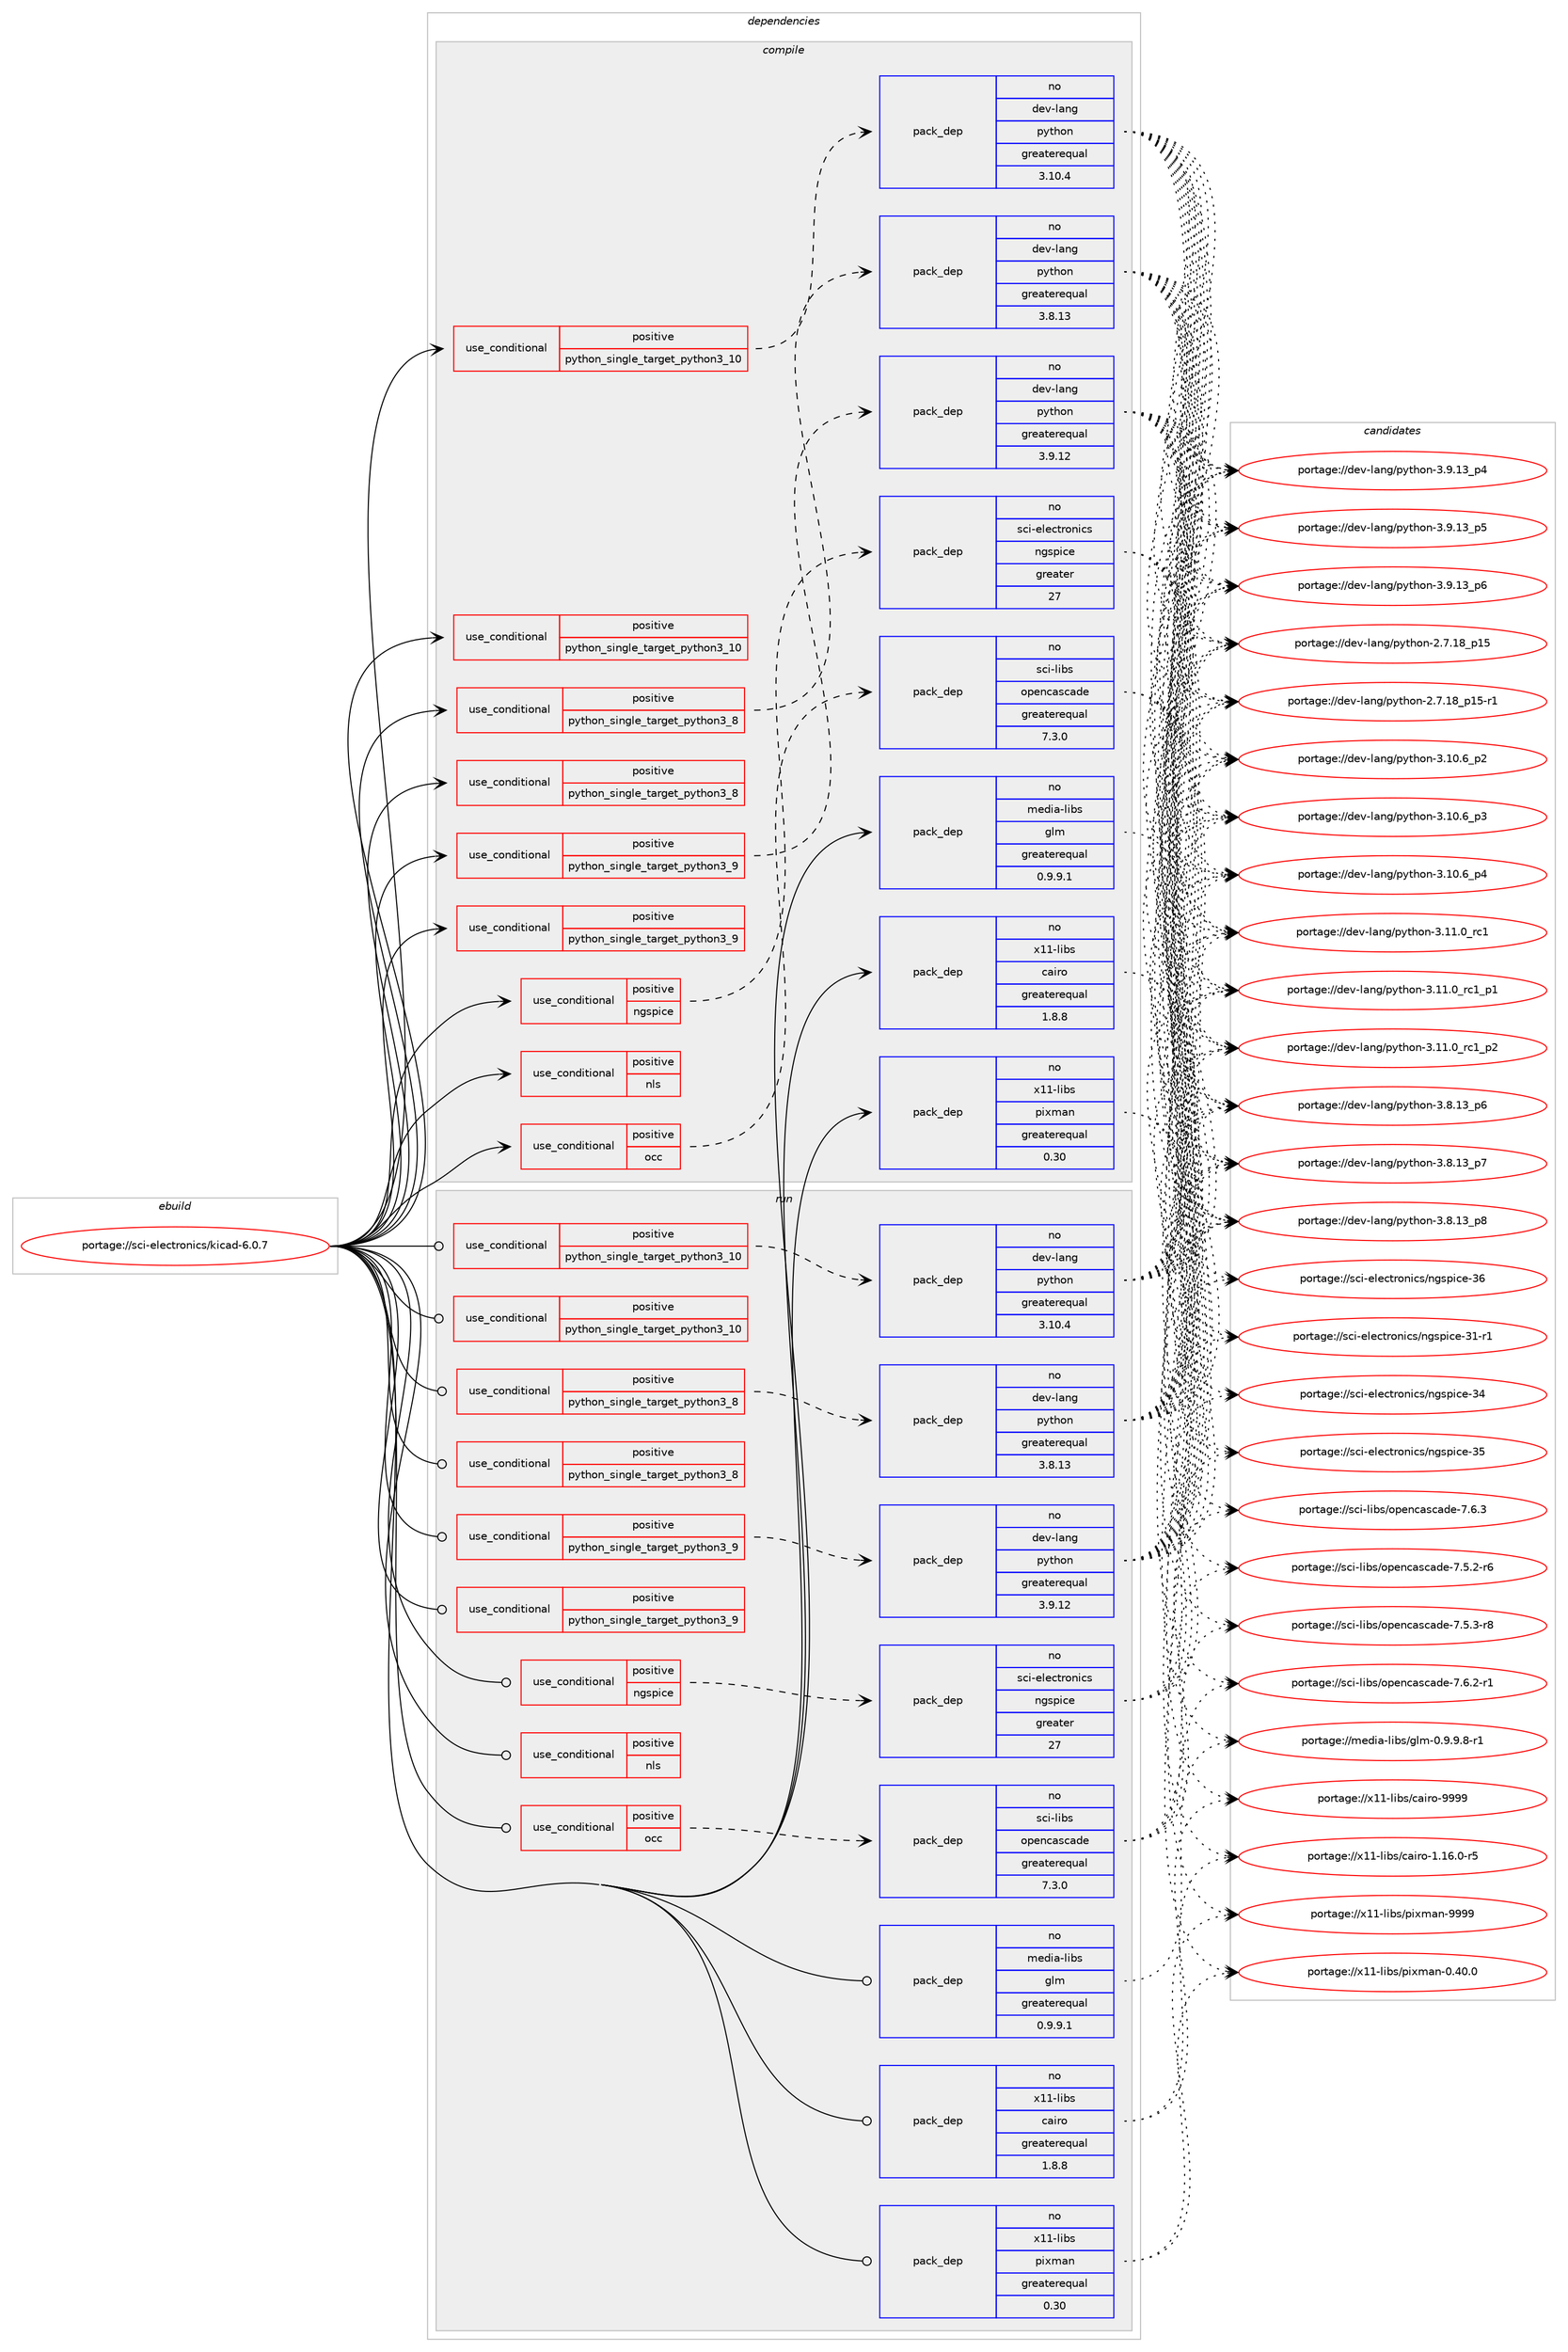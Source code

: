 digraph prolog {

# *************
# Graph options
# *************

newrank=true;
concentrate=true;
compound=true;
graph [rankdir=LR,fontname=Helvetica,fontsize=10,ranksep=1.5];#, ranksep=2.5, nodesep=0.2];
edge  [arrowhead=vee];
node  [fontname=Helvetica,fontsize=10];

# **********
# The ebuild
# **********

subgraph cluster_leftcol {
color=gray;
rank=same;
label=<<i>ebuild</i>>;
id [label="portage://sci-electronics/kicad-6.0.7", color=red, width=4, href="../sci-electronics/kicad-6.0.7.svg"];
}

# ****************
# The dependencies
# ****************

subgraph cluster_midcol {
color=gray;
label=<<i>dependencies</i>>;
subgraph cluster_compile {
fillcolor="#eeeeee";
style=filled;
label=<<i>compile</i>>;
subgraph cond183 {
dependency367 [label=<<TABLE BORDER="0" CELLBORDER="1" CELLSPACING="0" CELLPADDING="4"><TR><TD ROWSPAN="3" CELLPADDING="10">use_conditional</TD></TR><TR><TD>positive</TD></TR><TR><TD>ngspice</TD></TR></TABLE>>, shape=none, color=red];
subgraph pack173 {
dependency368 [label=<<TABLE BORDER="0" CELLBORDER="1" CELLSPACING="0" CELLPADDING="4" WIDTH="220"><TR><TD ROWSPAN="6" CELLPADDING="30">pack_dep</TD></TR><TR><TD WIDTH="110">no</TD></TR><TR><TD>sci-electronics</TD></TR><TR><TD>ngspice</TD></TR><TR><TD>greater</TD></TR><TR><TD>27</TD></TR></TABLE>>, shape=none, color=blue];
}
dependency367:e -> dependency368:w [weight=20,style="dashed",arrowhead="vee"];
}
id:e -> dependency367:w [weight=20,style="solid",arrowhead="vee"];
subgraph cond184 {
dependency369 [label=<<TABLE BORDER="0" CELLBORDER="1" CELLSPACING="0" CELLPADDING="4"><TR><TD ROWSPAN="3" CELLPADDING="10">use_conditional</TD></TR><TR><TD>positive</TD></TR><TR><TD>nls</TD></TR></TABLE>>, shape=none, color=red];
# *** BEGIN UNKNOWN DEPENDENCY TYPE (TODO) ***
# dependency369 -> package_dependency(portage://sci-electronics/kicad-6.0.7,install,no,sys-devel,gettext,none,[,,],[],[])
# *** END UNKNOWN DEPENDENCY TYPE (TODO) ***

}
id:e -> dependency369:w [weight=20,style="solid",arrowhead="vee"];
subgraph cond185 {
dependency370 [label=<<TABLE BORDER="0" CELLBORDER="1" CELLSPACING="0" CELLPADDING="4"><TR><TD ROWSPAN="3" CELLPADDING="10">use_conditional</TD></TR><TR><TD>positive</TD></TR><TR><TD>occ</TD></TR></TABLE>>, shape=none, color=red];
subgraph pack174 {
dependency371 [label=<<TABLE BORDER="0" CELLBORDER="1" CELLSPACING="0" CELLPADDING="4" WIDTH="220"><TR><TD ROWSPAN="6" CELLPADDING="30">pack_dep</TD></TR><TR><TD WIDTH="110">no</TD></TR><TR><TD>sci-libs</TD></TR><TR><TD>opencascade</TD></TR><TR><TD>greaterequal</TD></TR><TR><TD>7.3.0</TD></TR></TABLE>>, shape=none, color=blue];
}
dependency370:e -> dependency371:w [weight=20,style="dashed",arrowhead="vee"];
}
id:e -> dependency370:w [weight=20,style="solid",arrowhead="vee"];
subgraph cond186 {
dependency372 [label=<<TABLE BORDER="0" CELLBORDER="1" CELLSPACING="0" CELLPADDING="4"><TR><TD ROWSPAN="3" CELLPADDING="10">use_conditional</TD></TR><TR><TD>positive</TD></TR><TR><TD>python_single_target_python3_10</TD></TR></TABLE>>, shape=none, color=red];
subgraph pack175 {
dependency373 [label=<<TABLE BORDER="0" CELLBORDER="1" CELLSPACING="0" CELLPADDING="4" WIDTH="220"><TR><TD ROWSPAN="6" CELLPADDING="30">pack_dep</TD></TR><TR><TD WIDTH="110">no</TD></TR><TR><TD>dev-lang</TD></TR><TR><TD>python</TD></TR><TR><TD>greaterequal</TD></TR><TR><TD>3.10.4</TD></TR></TABLE>>, shape=none, color=blue];
}
dependency372:e -> dependency373:w [weight=20,style="dashed",arrowhead="vee"];
}
id:e -> dependency372:w [weight=20,style="solid",arrowhead="vee"];
subgraph cond187 {
dependency374 [label=<<TABLE BORDER="0" CELLBORDER="1" CELLSPACING="0" CELLPADDING="4"><TR><TD ROWSPAN="3" CELLPADDING="10">use_conditional</TD></TR><TR><TD>positive</TD></TR><TR><TD>python_single_target_python3_10</TD></TR></TABLE>>, shape=none, color=red];
# *** BEGIN UNKNOWN DEPENDENCY TYPE (TODO) ***
# dependency374 -> package_dependency(portage://sci-electronics/kicad-6.0.7,install,no,dev-libs,boost,none,[,,],any_same_slot,[use(enable(context),none),use(enable(nls),none),use(enable(python),none),use(enable(python_targets_python3_10),negative)])
# *** END UNKNOWN DEPENDENCY TYPE (TODO) ***

# *** BEGIN UNKNOWN DEPENDENCY TYPE (TODO) ***
# dependency374 -> package_dependency(portage://sci-electronics/kicad-6.0.7,install,no,dev-python,wxpython,none,[,,],[slot(4.0)],[use(enable(python_targets_python3_10),negative)])
# *** END UNKNOWN DEPENDENCY TYPE (TODO) ***

}
id:e -> dependency374:w [weight=20,style="solid",arrowhead="vee"];
subgraph cond188 {
dependency375 [label=<<TABLE BORDER="0" CELLBORDER="1" CELLSPACING="0" CELLPADDING="4"><TR><TD ROWSPAN="3" CELLPADDING="10">use_conditional</TD></TR><TR><TD>positive</TD></TR><TR><TD>python_single_target_python3_8</TD></TR></TABLE>>, shape=none, color=red];
subgraph pack176 {
dependency376 [label=<<TABLE BORDER="0" CELLBORDER="1" CELLSPACING="0" CELLPADDING="4" WIDTH="220"><TR><TD ROWSPAN="6" CELLPADDING="30">pack_dep</TD></TR><TR><TD WIDTH="110">no</TD></TR><TR><TD>dev-lang</TD></TR><TR><TD>python</TD></TR><TR><TD>greaterequal</TD></TR><TR><TD>3.8.13</TD></TR></TABLE>>, shape=none, color=blue];
}
dependency375:e -> dependency376:w [weight=20,style="dashed",arrowhead="vee"];
}
id:e -> dependency375:w [weight=20,style="solid",arrowhead="vee"];
subgraph cond189 {
dependency377 [label=<<TABLE BORDER="0" CELLBORDER="1" CELLSPACING="0" CELLPADDING="4"><TR><TD ROWSPAN="3" CELLPADDING="10">use_conditional</TD></TR><TR><TD>positive</TD></TR><TR><TD>python_single_target_python3_8</TD></TR></TABLE>>, shape=none, color=red];
# *** BEGIN UNKNOWN DEPENDENCY TYPE (TODO) ***
# dependency377 -> package_dependency(portage://sci-electronics/kicad-6.0.7,install,no,dev-libs,boost,none,[,,],any_same_slot,[use(enable(context),none),use(enable(nls),none),use(enable(python),none),use(enable(python_targets_python3_8),negative)])
# *** END UNKNOWN DEPENDENCY TYPE (TODO) ***

# *** BEGIN UNKNOWN DEPENDENCY TYPE (TODO) ***
# dependency377 -> package_dependency(portage://sci-electronics/kicad-6.0.7,install,no,dev-python,wxpython,none,[,,],[slot(4.0)],[use(enable(python_targets_python3_8),negative)])
# *** END UNKNOWN DEPENDENCY TYPE (TODO) ***

}
id:e -> dependency377:w [weight=20,style="solid",arrowhead="vee"];
subgraph cond190 {
dependency378 [label=<<TABLE BORDER="0" CELLBORDER="1" CELLSPACING="0" CELLPADDING="4"><TR><TD ROWSPAN="3" CELLPADDING="10">use_conditional</TD></TR><TR><TD>positive</TD></TR><TR><TD>python_single_target_python3_9</TD></TR></TABLE>>, shape=none, color=red];
subgraph pack177 {
dependency379 [label=<<TABLE BORDER="0" CELLBORDER="1" CELLSPACING="0" CELLPADDING="4" WIDTH="220"><TR><TD ROWSPAN="6" CELLPADDING="30">pack_dep</TD></TR><TR><TD WIDTH="110">no</TD></TR><TR><TD>dev-lang</TD></TR><TR><TD>python</TD></TR><TR><TD>greaterequal</TD></TR><TR><TD>3.9.12</TD></TR></TABLE>>, shape=none, color=blue];
}
dependency378:e -> dependency379:w [weight=20,style="dashed",arrowhead="vee"];
}
id:e -> dependency378:w [weight=20,style="solid",arrowhead="vee"];
subgraph cond191 {
dependency380 [label=<<TABLE BORDER="0" CELLBORDER="1" CELLSPACING="0" CELLPADDING="4"><TR><TD ROWSPAN="3" CELLPADDING="10">use_conditional</TD></TR><TR><TD>positive</TD></TR><TR><TD>python_single_target_python3_9</TD></TR></TABLE>>, shape=none, color=red];
# *** BEGIN UNKNOWN DEPENDENCY TYPE (TODO) ***
# dependency380 -> package_dependency(portage://sci-electronics/kicad-6.0.7,install,no,dev-libs,boost,none,[,,],any_same_slot,[use(enable(context),none),use(enable(nls),none),use(enable(python),none),use(enable(python_targets_python3_9),negative)])
# *** END UNKNOWN DEPENDENCY TYPE (TODO) ***

# *** BEGIN UNKNOWN DEPENDENCY TYPE (TODO) ***
# dependency380 -> package_dependency(portage://sci-electronics/kicad-6.0.7,install,no,dev-python,wxpython,none,[,,],[slot(4.0)],[use(enable(python_targets_python3_9),negative)])
# *** END UNKNOWN DEPENDENCY TYPE (TODO) ***

}
id:e -> dependency380:w [weight=20,style="solid",arrowhead="vee"];
# *** BEGIN UNKNOWN DEPENDENCY TYPE (TODO) ***
# id -> package_dependency(portage://sci-electronics/kicad-6.0.7,install,no,dev-libs,boost,none,[,,],any_same_slot,[use(enable(context),none),use(enable(nls),none)])
# *** END UNKNOWN DEPENDENCY TYPE (TODO) ***

# *** BEGIN UNKNOWN DEPENDENCY TYPE (TODO) ***
# id -> package_dependency(portage://sci-electronics/kicad-6.0.7,install,no,media-libs,freeglut,none,[,,],[],[])
# *** END UNKNOWN DEPENDENCY TYPE (TODO) ***

# *** BEGIN UNKNOWN DEPENDENCY TYPE (TODO) ***
# id -> package_dependency(portage://sci-electronics/kicad-6.0.7,install,no,media-libs,glew,none,[,,],[slot(0),equal],[])
# *** END UNKNOWN DEPENDENCY TYPE (TODO) ***

subgraph pack178 {
dependency381 [label=<<TABLE BORDER="0" CELLBORDER="1" CELLSPACING="0" CELLPADDING="4" WIDTH="220"><TR><TD ROWSPAN="6" CELLPADDING="30">pack_dep</TD></TR><TR><TD WIDTH="110">no</TD></TR><TR><TD>media-libs</TD></TR><TR><TD>glm</TD></TR><TR><TD>greaterequal</TD></TR><TR><TD>0.9.9.1</TD></TR></TABLE>>, shape=none, color=blue];
}
id:e -> dependency381:w [weight=20,style="solid",arrowhead="vee"];
# *** BEGIN UNKNOWN DEPENDENCY TYPE (TODO) ***
# id -> package_dependency(portage://sci-electronics/kicad-6.0.7,install,no,media-libs,mesa,none,[,,],[],[use(enable(X),positive)])
# *** END UNKNOWN DEPENDENCY TYPE (TODO) ***

subgraph pack179 {
dependency382 [label=<<TABLE BORDER="0" CELLBORDER="1" CELLSPACING="0" CELLPADDING="4" WIDTH="220"><TR><TD ROWSPAN="6" CELLPADDING="30">pack_dep</TD></TR><TR><TD WIDTH="110">no</TD></TR><TR><TD>x11-libs</TD></TR><TR><TD>cairo</TD></TR><TR><TD>greaterequal</TD></TR><TR><TD>1.8.8</TD></TR></TABLE>>, shape=none, color=blue];
}
id:e -> dependency382:w [weight=20,style="solid",arrowhead="vee"];
subgraph pack180 {
dependency383 [label=<<TABLE BORDER="0" CELLBORDER="1" CELLSPACING="0" CELLPADDING="4" WIDTH="220"><TR><TD ROWSPAN="6" CELLPADDING="30">pack_dep</TD></TR><TR><TD WIDTH="110">no</TD></TR><TR><TD>x11-libs</TD></TR><TR><TD>pixman</TD></TR><TR><TD>greaterequal</TD></TR><TR><TD>0.30</TD></TR></TABLE>>, shape=none, color=blue];
}
id:e -> dependency383:w [weight=20,style="solid",arrowhead="vee"];
# *** BEGIN UNKNOWN DEPENDENCY TYPE (TODO) ***
# id -> package_dependency(portage://sci-electronics/kicad-6.0.7,install,no,x11-libs,wxGTK,none,[,,],[slot(3.0-gtk3)],[use(enable(X),none),use(enable(opengl),none)])
# *** END UNKNOWN DEPENDENCY TYPE (TODO) ***

# *** BEGIN UNKNOWN DEPENDENCY TYPE (TODO) ***
# id -> package_dependency(portage://sci-electronics/kicad-6.0.7,install,weak,sci-electronics,kicad-i18n,none,[,,],[],[])
# *** END UNKNOWN DEPENDENCY TYPE (TODO) ***

}
subgraph cluster_compileandrun {
fillcolor="#eeeeee";
style=filled;
label=<<i>compile and run</i>>;
}
subgraph cluster_run {
fillcolor="#eeeeee";
style=filled;
label=<<i>run</i>>;
subgraph cond192 {
dependency384 [label=<<TABLE BORDER="0" CELLBORDER="1" CELLSPACING="0" CELLPADDING="4"><TR><TD ROWSPAN="3" CELLPADDING="10">use_conditional</TD></TR><TR><TD>positive</TD></TR><TR><TD>ngspice</TD></TR></TABLE>>, shape=none, color=red];
subgraph pack181 {
dependency385 [label=<<TABLE BORDER="0" CELLBORDER="1" CELLSPACING="0" CELLPADDING="4" WIDTH="220"><TR><TD ROWSPAN="6" CELLPADDING="30">pack_dep</TD></TR><TR><TD WIDTH="110">no</TD></TR><TR><TD>sci-electronics</TD></TR><TR><TD>ngspice</TD></TR><TR><TD>greater</TD></TR><TR><TD>27</TD></TR></TABLE>>, shape=none, color=blue];
}
dependency384:e -> dependency385:w [weight=20,style="dashed",arrowhead="vee"];
}
id:e -> dependency384:w [weight=20,style="solid",arrowhead="odot"];
subgraph cond193 {
dependency386 [label=<<TABLE BORDER="0" CELLBORDER="1" CELLSPACING="0" CELLPADDING="4"><TR><TD ROWSPAN="3" CELLPADDING="10">use_conditional</TD></TR><TR><TD>positive</TD></TR><TR><TD>nls</TD></TR></TABLE>>, shape=none, color=red];
# *** BEGIN UNKNOWN DEPENDENCY TYPE (TODO) ***
# dependency386 -> package_dependency(portage://sci-electronics/kicad-6.0.7,run,no,sys-devel,gettext,none,[,,],[],[])
# *** END UNKNOWN DEPENDENCY TYPE (TODO) ***

}
id:e -> dependency386:w [weight=20,style="solid",arrowhead="odot"];
subgraph cond194 {
dependency387 [label=<<TABLE BORDER="0" CELLBORDER="1" CELLSPACING="0" CELLPADDING="4"><TR><TD ROWSPAN="3" CELLPADDING="10">use_conditional</TD></TR><TR><TD>positive</TD></TR><TR><TD>occ</TD></TR></TABLE>>, shape=none, color=red];
subgraph pack182 {
dependency388 [label=<<TABLE BORDER="0" CELLBORDER="1" CELLSPACING="0" CELLPADDING="4" WIDTH="220"><TR><TD ROWSPAN="6" CELLPADDING="30">pack_dep</TD></TR><TR><TD WIDTH="110">no</TD></TR><TR><TD>sci-libs</TD></TR><TR><TD>opencascade</TD></TR><TR><TD>greaterequal</TD></TR><TR><TD>7.3.0</TD></TR></TABLE>>, shape=none, color=blue];
}
dependency387:e -> dependency388:w [weight=20,style="dashed",arrowhead="vee"];
}
id:e -> dependency387:w [weight=20,style="solid",arrowhead="odot"];
subgraph cond195 {
dependency389 [label=<<TABLE BORDER="0" CELLBORDER="1" CELLSPACING="0" CELLPADDING="4"><TR><TD ROWSPAN="3" CELLPADDING="10">use_conditional</TD></TR><TR><TD>positive</TD></TR><TR><TD>python_single_target_python3_10</TD></TR></TABLE>>, shape=none, color=red];
subgraph pack183 {
dependency390 [label=<<TABLE BORDER="0" CELLBORDER="1" CELLSPACING="0" CELLPADDING="4" WIDTH="220"><TR><TD ROWSPAN="6" CELLPADDING="30">pack_dep</TD></TR><TR><TD WIDTH="110">no</TD></TR><TR><TD>dev-lang</TD></TR><TR><TD>python</TD></TR><TR><TD>greaterequal</TD></TR><TR><TD>3.10.4</TD></TR></TABLE>>, shape=none, color=blue];
}
dependency389:e -> dependency390:w [weight=20,style="dashed",arrowhead="vee"];
}
id:e -> dependency389:w [weight=20,style="solid",arrowhead="odot"];
subgraph cond196 {
dependency391 [label=<<TABLE BORDER="0" CELLBORDER="1" CELLSPACING="0" CELLPADDING="4"><TR><TD ROWSPAN="3" CELLPADDING="10">use_conditional</TD></TR><TR><TD>positive</TD></TR><TR><TD>python_single_target_python3_10</TD></TR></TABLE>>, shape=none, color=red];
# *** BEGIN UNKNOWN DEPENDENCY TYPE (TODO) ***
# dependency391 -> package_dependency(portage://sci-electronics/kicad-6.0.7,run,no,dev-libs,boost,none,[,,],any_same_slot,[use(enable(context),none),use(enable(nls),none),use(enable(python),none),use(enable(python_targets_python3_10),negative)])
# *** END UNKNOWN DEPENDENCY TYPE (TODO) ***

# *** BEGIN UNKNOWN DEPENDENCY TYPE (TODO) ***
# dependency391 -> package_dependency(portage://sci-electronics/kicad-6.0.7,run,no,dev-python,wxpython,none,[,,],[slot(4.0)],[use(enable(python_targets_python3_10),negative)])
# *** END UNKNOWN DEPENDENCY TYPE (TODO) ***

}
id:e -> dependency391:w [weight=20,style="solid",arrowhead="odot"];
subgraph cond197 {
dependency392 [label=<<TABLE BORDER="0" CELLBORDER="1" CELLSPACING="0" CELLPADDING="4"><TR><TD ROWSPAN="3" CELLPADDING="10">use_conditional</TD></TR><TR><TD>positive</TD></TR><TR><TD>python_single_target_python3_8</TD></TR></TABLE>>, shape=none, color=red];
subgraph pack184 {
dependency393 [label=<<TABLE BORDER="0" CELLBORDER="1" CELLSPACING="0" CELLPADDING="4" WIDTH="220"><TR><TD ROWSPAN="6" CELLPADDING="30">pack_dep</TD></TR><TR><TD WIDTH="110">no</TD></TR><TR><TD>dev-lang</TD></TR><TR><TD>python</TD></TR><TR><TD>greaterequal</TD></TR><TR><TD>3.8.13</TD></TR></TABLE>>, shape=none, color=blue];
}
dependency392:e -> dependency393:w [weight=20,style="dashed",arrowhead="vee"];
}
id:e -> dependency392:w [weight=20,style="solid",arrowhead="odot"];
subgraph cond198 {
dependency394 [label=<<TABLE BORDER="0" CELLBORDER="1" CELLSPACING="0" CELLPADDING="4"><TR><TD ROWSPAN="3" CELLPADDING="10">use_conditional</TD></TR><TR><TD>positive</TD></TR><TR><TD>python_single_target_python3_8</TD></TR></TABLE>>, shape=none, color=red];
# *** BEGIN UNKNOWN DEPENDENCY TYPE (TODO) ***
# dependency394 -> package_dependency(portage://sci-electronics/kicad-6.0.7,run,no,dev-libs,boost,none,[,,],any_same_slot,[use(enable(context),none),use(enable(nls),none),use(enable(python),none),use(enable(python_targets_python3_8),negative)])
# *** END UNKNOWN DEPENDENCY TYPE (TODO) ***

# *** BEGIN UNKNOWN DEPENDENCY TYPE (TODO) ***
# dependency394 -> package_dependency(portage://sci-electronics/kicad-6.0.7,run,no,dev-python,wxpython,none,[,,],[slot(4.0)],[use(enable(python_targets_python3_8),negative)])
# *** END UNKNOWN DEPENDENCY TYPE (TODO) ***

}
id:e -> dependency394:w [weight=20,style="solid",arrowhead="odot"];
subgraph cond199 {
dependency395 [label=<<TABLE BORDER="0" CELLBORDER="1" CELLSPACING="0" CELLPADDING="4"><TR><TD ROWSPAN="3" CELLPADDING="10">use_conditional</TD></TR><TR><TD>positive</TD></TR><TR><TD>python_single_target_python3_9</TD></TR></TABLE>>, shape=none, color=red];
subgraph pack185 {
dependency396 [label=<<TABLE BORDER="0" CELLBORDER="1" CELLSPACING="0" CELLPADDING="4" WIDTH="220"><TR><TD ROWSPAN="6" CELLPADDING="30">pack_dep</TD></TR><TR><TD WIDTH="110">no</TD></TR><TR><TD>dev-lang</TD></TR><TR><TD>python</TD></TR><TR><TD>greaterequal</TD></TR><TR><TD>3.9.12</TD></TR></TABLE>>, shape=none, color=blue];
}
dependency395:e -> dependency396:w [weight=20,style="dashed",arrowhead="vee"];
}
id:e -> dependency395:w [weight=20,style="solid",arrowhead="odot"];
subgraph cond200 {
dependency397 [label=<<TABLE BORDER="0" CELLBORDER="1" CELLSPACING="0" CELLPADDING="4"><TR><TD ROWSPAN="3" CELLPADDING="10">use_conditional</TD></TR><TR><TD>positive</TD></TR><TR><TD>python_single_target_python3_9</TD></TR></TABLE>>, shape=none, color=red];
# *** BEGIN UNKNOWN DEPENDENCY TYPE (TODO) ***
# dependency397 -> package_dependency(portage://sci-electronics/kicad-6.0.7,run,no,dev-libs,boost,none,[,,],any_same_slot,[use(enable(context),none),use(enable(nls),none),use(enable(python),none),use(enable(python_targets_python3_9),negative)])
# *** END UNKNOWN DEPENDENCY TYPE (TODO) ***

# *** BEGIN UNKNOWN DEPENDENCY TYPE (TODO) ***
# dependency397 -> package_dependency(portage://sci-electronics/kicad-6.0.7,run,no,dev-python,wxpython,none,[,,],[slot(4.0)],[use(enable(python_targets_python3_9),negative)])
# *** END UNKNOWN DEPENDENCY TYPE (TODO) ***

}
id:e -> dependency397:w [weight=20,style="solid",arrowhead="odot"];
# *** BEGIN UNKNOWN DEPENDENCY TYPE (TODO) ***
# id -> package_dependency(portage://sci-electronics/kicad-6.0.7,run,no,dev-libs,boost,none,[,,],any_same_slot,[use(enable(context),none),use(enable(nls),none)])
# *** END UNKNOWN DEPENDENCY TYPE (TODO) ***

# *** BEGIN UNKNOWN DEPENDENCY TYPE (TODO) ***
# id -> package_dependency(portage://sci-electronics/kicad-6.0.7,run,no,media-libs,freeglut,none,[,,],[],[])
# *** END UNKNOWN DEPENDENCY TYPE (TODO) ***

# *** BEGIN UNKNOWN DEPENDENCY TYPE (TODO) ***
# id -> package_dependency(portage://sci-electronics/kicad-6.0.7,run,no,media-libs,glew,none,[,,],[slot(0),equal],[])
# *** END UNKNOWN DEPENDENCY TYPE (TODO) ***

subgraph pack186 {
dependency398 [label=<<TABLE BORDER="0" CELLBORDER="1" CELLSPACING="0" CELLPADDING="4" WIDTH="220"><TR><TD ROWSPAN="6" CELLPADDING="30">pack_dep</TD></TR><TR><TD WIDTH="110">no</TD></TR><TR><TD>media-libs</TD></TR><TR><TD>glm</TD></TR><TR><TD>greaterequal</TD></TR><TR><TD>0.9.9.1</TD></TR></TABLE>>, shape=none, color=blue];
}
id:e -> dependency398:w [weight=20,style="solid",arrowhead="odot"];
# *** BEGIN UNKNOWN DEPENDENCY TYPE (TODO) ***
# id -> package_dependency(portage://sci-electronics/kicad-6.0.7,run,no,media-libs,mesa,none,[,,],[],[use(enable(X),positive)])
# *** END UNKNOWN DEPENDENCY TYPE (TODO) ***

# *** BEGIN UNKNOWN DEPENDENCY TYPE (TODO) ***
# id -> package_dependency(portage://sci-electronics/kicad-6.0.7,run,no,sci-electronics,electronics-menu,none,[,,],[],[])
# *** END UNKNOWN DEPENDENCY TYPE (TODO) ***

subgraph pack187 {
dependency399 [label=<<TABLE BORDER="0" CELLBORDER="1" CELLSPACING="0" CELLPADDING="4" WIDTH="220"><TR><TD ROWSPAN="6" CELLPADDING="30">pack_dep</TD></TR><TR><TD WIDTH="110">no</TD></TR><TR><TD>x11-libs</TD></TR><TR><TD>cairo</TD></TR><TR><TD>greaterequal</TD></TR><TR><TD>1.8.8</TD></TR></TABLE>>, shape=none, color=blue];
}
id:e -> dependency399:w [weight=20,style="solid",arrowhead="odot"];
subgraph pack188 {
dependency400 [label=<<TABLE BORDER="0" CELLBORDER="1" CELLSPACING="0" CELLPADDING="4" WIDTH="220"><TR><TD ROWSPAN="6" CELLPADDING="30">pack_dep</TD></TR><TR><TD WIDTH="110">no</TD></TR><TR><TD>x11-libs</TD></TR><TR><TD>pixman</TD></TR><TR><TD>greaterequal</TD></TR><TR><TD>0.30</TD></TR></TABLE>>, shape=none, color=blue];
}
id:e -> dependency400:w [weight=20,style="solid",arrowhead="odot"];
# *** BEGIN UNKNOWN DEPENDENCY TYPE (TODO) ***
# id -> package_dependency(portage://sci-electronics/kicad-6.0.7,run,no,x11-libs,wxGTK,none,[,,],[slot(3.0-gtk3)],[use(enable(X),none),use(enable(opengl),none)])
# *** END UNKNOWN DEPENDENCY TYPE (TODO) ***

# *** BEGIN UNKNOWN DEPENDENCY TYPE (TODO) ***
# id -> package_dependency(portage://sci-electronics/kicad-6.0.7,run,weak,sci-electronics,kicad-i18n,none,[,,],[],[])
# *** END UNKNOWN DEPENDENCY TYPE (TODO) ***

}
}

# **************
# The candidates
# **************

subgraph cluster_choices {
rank=same;
color=gray;
label=<<i>candidates</i>>;

subgraph choice173 {
color=black;
nodesep=1;
choice1159910545101108101991161141111101059911547110103115112105991014551494511449 [label="portage://sci-electronics/ngspice-31-r1", color=red, width=4,href="../sci-electronics/ngspice-31-r1.svg"];
choice115991054510110810199116114111110105991154711010311511210599101455152 [label="portage://sci-electronics/ngspice-34", color=red, width=4,href="../sci-electronics/ngspice-34.svg"];
choice115991054510110810199116114111110105991154711010311511210599101455153 [label="portage://sci-electronics/ngspice-35", color=red, width=4,href="../sci-electronics/ngspice-35.svg"];
choice115991054510110810199116114111110105991154711010311511210599101455154 [label="portage://sci-electronics/ngspice-36", color=red, width=4,href="../sci-electronics/ngspice-36.svg"];
dependency368:e -> choice1159910545101108101991161141111101059911547110103115112105991014551494511449:w [style=dotted,weight="100"];
dependency368:e -> choice115991054510110810199116114111110105991154711010311511210599101455152:w [style=dotted,weight="100"];
dependency368:e -> choice115991054510110810199116114111110105991154711010311511210599101455153:w [style=dotted,weight="100"];
dependency368:e -> choice115991054510110810199116114111110105991154711010311511210599101455154:w [style=dotted,weight="100"];
}
subgraph choice174 {
color=black;
nodesep=1;
choice11599105451081059811547111112101110999711599971001014555465346504511454 [label="portage://sci-libs/opencascade-7.5.2-r6", color=red, width=4,href="../sci-libs/opencascade-7.5.2-r6.svg"];
choice11599105451081059811547111112101110999711599971001014555465346514511456 [label="portage://sci-libs/opencascade-7.5.3-r8", color=red, width=4,href="../sci-libs/opencascade-7.5.3-r8.svg"];
choice11599105451081059811547111112101110999711599971001014555465446504511449 [label="portage://sci-libs/opencascade-7.6.2-r1", color=red, width=4,href="../sci-libs/opencascade-7.6.2-r1.svg"];
choice1159910545108105981154711111210111099971159997100101455546544651 [label="portage://sci-libs/opencascade-7.6.3", color=red, width=4,href="../sci-libs/opencascade-7.6.3.svg"];
dependency371:e -> choice11599105451081059811547111112101110999711599971001014555465346504511454:w [style=dotted,weight="100"];
dependency371:e -> choice11599105451081059811547111112101110999711599971001014555465346514511456:w [style=dotted,weight="100"];
dependency371:e -> choice11599105451081059811547111112101110999711599971001014555465446504511449:w [style=dotted,weight="100"];
dependency371:e -> choice1159910545108105981154711111210111099971159997100101455546544651:w [style=dotted,weight="100"];
}
subgraph choice175 {
color=black;
nodesep=1;
choice10010111845108971101034711212111610411111045504655464956951124953 [label="portage://dev-lang/python-2.7.18_p15", color=red, width=4,href="../dev-lang/python-2.7.18_p15.svg"];
choice100101118451089711010347112121116104111110455046554649569511249534511449 [label="portage://dev-lang/python-2.7.18_p15-r1", color=red, width=4,href="../dev-lang/python-2.7.18_p15-r1.svg"];
choice100101118451089711010347112121116104111110455146494846549511250 [label="portage://dev-lang/python-3.10.6_p2", color=red, width=4,href="../dev-lang/python-3.10.6_p2.svg"];
choice100101118451089711010347112121116104111110455146494846549511251 [label="portage://dev-lang/python-3.10.6_p3", color=red, width=4,href="../dev-lang/python-3.10.6_p3.svg"];
choice100101118451089711010347112121116104111110455146494846549511252 [label="portage://dev-lang/python-3.10.6_p4", color=red, width=4,href="../dev-lang/python-3.10.6_p4.svg"];
choice10010111845108971101034711212111610411111045514649494648951149949 [label="portage://dev-lang/python-3.11.0_rc1", color=red, width=4,href="../dev-lang/python-3.11.0_rc1.svg"];
choice100101118451089711010347112121116104111110455146494946489511499499511249 [label="portage://dev-lang/python-3.11.0_rc1_p1", color=red, width=4,href="../dev-lang/python-3.11.0_rc1_p1.svg"];
choice100101118451089711010347112121116104111110455146494946489511499499511250 [label="portage://dev-lang/python-3.11.0_rc1_p2", color=red, width=4,href="../dev-lang/python-3.11.0_rc1_p2.svg"];
choice100101118451089711010347112121116104111110455146564649519511254 [label="portage://dev-lang/python-3.8.13_p6", color=red, width=4,href="../dev-lang/python-3.8.13_p6.svg"];
choice100101118451089711010347112121116104111110455146564649519511255 [label="portage://dev-lang/python-3.8.13_p7", color=red, width=4,href="../dev-lang/python-3.8.13_p7.svg"];
choice100101118451089711010347112121116104111110455146564649519511256 [label="portage://dev-lang/python-3.8.13_p8", color=red, width=4,href="../dev-lang/python-3.8.13_p8.svg"];
choice100101118451089711010347112121116104111110455146574649519511252 [label="portage://dev-lang/python-3.9.13_p4", color=red, width=4,href="../dev-lang/python-3.9.13_p4.svg"];
choice100101118451089711010347112121116104111110455146574649519511253 [label="portage://dev-lang/python-3.9.13_p5", color=red, width=4,href="../dev-lang/python-3.9.13_p5.svg"];
choice100101118451089711010347112121116104111110455146574649519511254 [label="portage://dev-lang/python-3.9.13_p6", color=red, width=4,href="../dev-lang/python-3.9.13_p6.svg"];
dependency373:e -> choice10010111845108971101034711212111610411111045504655464956951124953:w [style=dotted,weight="100"];
dependency373:e -> choice100101118451089711010347112121116104111110455046554649569511249534511449:w [style=dotted,weight="100"];
dependency373:e -> choice100101118451089711010347112121116104111110455146494846549511250:w [style=dotted,weight="100"];
dependency373:e -> choice100101118451089711010347112121116104111110455146494846549511251:w [style=dotted,weight="100"];
dependency373:e -> choice100101118451089711010347112121116104111110455146494846549511252:w [style=dotted,weight="100"];
dependency373:e -> choice10010111845108971101034711212111610411111045514649494648951149949:w [style=dotted,weight="100"];
dependency373:e -> choice100101118451089711010347112121116104111110455146494946489511499499511249:w [style=dotted,weight="100"];
dependency373:e -> choice100101118451089711010347112121116104111110455146494946489511499499511250:w [style=dotted,weight="100"];
dependency373:e -> choice100101118451089711010347112121116104111110455146564649519511254:w [style=dotted,weight="100"];
dependency373:e -> choice100101118451089711010347112121116104111110455146564649519511255:w [style=dotted,weight="100"];
dependency373:e -> choice100101118451089711010347112121116104111110455146564649519511256:w [style=dotted,weight="100"];
dependency373:e -> choice100101118451089711010347112121116104111110455146574649519511252:w [style=dotted,weight="100"];
dependency373:e -> choice100101118451089711010347112121116104111110455146574649519511253:w [style=dotted,weight="100"];
dependency373:e -> choice100101118451089711010347112121116104111110455146574649519511254:w [style=dotted,weight="100"];
}
subgraph choice176 {
color=black;
nodesep=1;
choice10010111845108971101034711212111610411111045504655464956951124953 [label="portage://dev-lang/python-2.7.18_p15", color=red, width=4,href="../dev-lang/python-2.7.18_p15.svg"];
choice100101118451089711010347112121116104111110455046554649569511249534511449 [label="portage://dev-lang/python-2.7.18_p15-r1", color=red, width=4,href="../dev-lang/python-2.7.18_p15-r1.svg"];
choice100101118451089711010347112121116104111110455146494846549511250 [label="portage://dev-lang/python-3.10.6_p2", color=red, width=4,href="../dev-lang/python-3.10.6_p2.svg"];
choice100101118451089711010347112121116104111110455146494846549511251 [label="portage://dev-lang/python-3.10.6_p3", color=red, width=4,href="../dev-lang/python-3.10.6_p3.svg"];
choice100101118451089711010347112121116104111110455146494846549511252 [label="portage://dev-lang/python-3.10.6_p4", color=red, width=4,href="../dev-lang/python-3.10.6_p4.svg"];
choice10010111845108971101034711212111610411111045514649494648951149949 [label="portage://dev-lang/python-3.11.0_rc1", color=red, width=4,href="../dev-lang/python-3.11.0_rc1.svg"];
choice100101118451089711010347112121116104111110455146494946489511499499511249 [label="portage://dev-lang/python-3.11.0_rc1_p1", color=red, width=4,href="../dev-lang/python-3.11.0_rc1_p1.svg"];
choice100101118451089711010347112121116104111110455146494946489511499499511250 [label="portage://dev-lang/python-3.11.0_rc1_p2", color=red, width=4,href="../dev-lang/python-3.11.0_rc1_p2.svg"];
choice100101118451089711010347112121116104111110455146564649519511254 [label="portage://dev-lang/python-3.8.13_p6", color=red, width=4,href="../dev-lang/python-3.8.13_p6.svg"];
choice100101118451089711010347112121116104111110455146564649519511255 [label="portage://dev-lang/python-3.8.13_p7", color=red, width=4,href="../dev-lang/python-3.8.13_p7.svg"];
choice100101118451089711010347112121116104111110455146564649519511256 [label="portage://dev-lang/python-3.8.13_p8", color=red, width=4,href="../dev-lang/python-3.8.13_p8.svg"];
choice100101118451089711010347112121116104111110455146574649519511252 [label="portage://dev-lang/python-3.9.13_p4", color=red, width=4,href="../dev-lang/python-3.9.13_p4.svg"];
choice100101118451089711010347112121116104111110455146574649519511253 [label="portage://dev-lang/python-3.9.13_p5", color=red, width=4,href="../dev-lang/python-3.9.13_p5.svg"];
choice100101118451089711010347112121116104111110455146574649519511254 [label="portage://dev-lang/python-3.9.13_p6", color=red, width=4,href="../dev-lang/python-3.9.13_p6.svg"];
dependency376:e -> choice10010111845108971101034711212111610411111045504655464956951124953:w [style=dotted,weight="100"];
dependency376:e -> choice100101118451089711010347112121116104111110455046554649569511249534511449:w [style=dotted,weight="100"];
dependency376:e -> choice100101118451089711010347112121116104111110455146494846549511250:w [style=dotted,weight="100"];
dependency376:e -> choice100101118451089711010347112121116104111110455146494846549511251:w [style=dotted,weight="100"];
dependency376:e -> choice100101118451089711010347112121116104111110455146494846549511252:w [style=dotted,weight="100"];
dependency376:e -> choice10010111845108971101034711212111610411111045514649494648951149949:w [style=dotted,weight="100"];
dependency376:e -> choice100101118451089711010347112121116104111110455146494946489511499499511249:w [style=dotted,weight="100"];
dependency376:e -> choice100101118451089711010347112121116104111110455146494946489511499499511250:w [style=dotted,weight="100"];
dependency376:e -> choice100101118451089711010347112121116104111110455146564649519511254:w [style=dotted,weight="100"];
dependency376:e -> choice100101118451089711010347112121116104111110455146564649519511255:w [style=dotted,weight="100"];
dependency376:e -> choice100101118451089711010347112121116104111110455146564649519511256:w [style=dotted,weight="100"];
dependency376:e -> choice100101118451089711010347112121116104111110455146574649519511252:w [style=dotted,weight="100"];
dependency376:e -> choice100101118451089711010347112121116104111110455146574649519511253:w [style=dotted,weight="100"];
dependency376:e -> choice100101118451089711010347112121116104111110455146574649519511254:w [style=dotted,weight="100"];
}
subgraph choice177 {
color=black;
nodesep=1;
choice10010111845108971101034711212111610411111045504655464956951124953 [label="portage://dev-lang/python-2.7.18_p15", color=red, width=4,href="../dev-lang/python-2.7.18_p15.svg"];
choice100101118451089711010347112121116104111110455046554649569511249534511449 [label="portage://dev-lang/python-2.7.18_p15-r1", color=red, width=4,href="../dev-lang/python-2.7.18_p15-r1.svg"];
choice100101118451089711010347112121116104111110455146494846549511250 [label="portage://dev-lang/python-3.10.6_p2", color=red, width=4,href="../dev-lang/python-3.10.6_p2.svg"];
choice100101118451089711010347112121116104111110455146494846549511251 [label="portage://dev-lang/python-3.10.6_p3", color=red, width=4,href="../dev-lang/python-3.10.6_p3.svg"];
choice100101118451089711010347112121116104111110455146494846549511252 [label="portage://dev-lang/python-3.10.6_p4", color=red, width=4,href="../dev-lang/python-3.10.6_p4.svg"];
choice10010111845108971101034711212111610411111045514649494648951149949 [label="portage://dev-lang/python-3.11.0_rc1", color=red, width=4,href="../dev-lang/python-3.11.0_rc1.svg"];
choice100101118451089711010347112121116104111110455146494946489511499499511249 [label="portage://dev-lang/python-3.11.0_rc1_p1", color=red, width=4,href="../dev-lang/python-3.11.0_rc1_p1.svg"];
choice100101118451089711010347112121116104111110455146494946489511499499511250 [label="portage://dev-lang/python-3.11.0_rc1_p2", color=red, width=4,href="../dev-lang/python-3.11.0_rc1_p2.svg"];
choice100101118451089711010347112121116104111110455146564649519511254 [label="portage://dev-lang/python-3.8.13_p6", color=red, width=4,href="../dev-lang/python-3.8.13_p6.svg"];
choice100101118451089711010347112121116104111110455146564649519511255 [label="portage://dev-lang/python-3.8.13_p7", color=red, width=4,href="../dev-lang/python-3.8.13_p7.svg"];
choice100101118451089711010347112121116104111110455146564649519511256 [label="portage://dev-lang/python-3.8.13_p8", color=red, width=4,href="../dev-lang/python-3.8.13_p8.svg"];
choice100101118451089711010347112121116104111110455146574649519511252 [label="portage://dev-lang/python-3.9.13_p4", color=red, width=4,href="../dev-lang/python-3.9.13_p4.svg"];
choice100101118451089711010347112121116104111110455146574649519511253 [label="portage://dev-lang/python-3.9.13_p5", color=red, width=4,href="../dev-lang/python-3.9.13_p5.svg"];
choice100101118451089711010347112121116104111110455146574649519511254 [label="portage://dev-lang/python-3.9.13_p6", color=red, width=4,href="../dev-lang/python-3.9.13_p6.svg"];
dependency379:e -> choice10010111845108971101034711212111610411111045504655464956951124953:w [style=dotted,weight="100"];
dependency379:e -> choice100101118451089711010347112121116104111110455046554649569511249534511449:w [style=dotted,weight="100"];
dependency379:e -> choice100101118451089711010347112121116104111110455146494846549511250:w [style=dotted,weight="100"];
dependency379:e -> choice100101118451089711010347112121116104111110455146494846549511251:w [style=dotted,weight="100"];
dependency379:e -> choice100101118451089711010347112121116104111110455146494846549511252:w [style=dotted,weight="100"];
dependency379:e -> choice10010111845108971101034711212111610411111045514649494648951149949:w [style=dotted,weight="100"];
dependency379:e -> choice100101118451089711010347112121116104111110455146494946489511499499511249:w [style=dotted,weight="100"];
dependency379:e -> choice100101118451089711010347112121116104111110455146494946489511499499511250:w [style=dotted,weight="100"];
dependency379:e -> choice100101118451089711010347112121116104111110455146564649519511254:w [style=dotted,weight="100"];
dependency379:e -> choice100101118451089711010347112121116104111110455146564649519511255:w [style=dotted,weight="100"];
dependency379:e -> choice100101118451089711010347112121116104111110455146564649519511256:w [style=dotted,weight="100"];
dependency379:e -> choice100101118451089711010347112121116104111110455146574649519511252:w [style=dotted,weight="100"];
dependency379:e -> choice100101118451089711010347112121116104111110455146574649519511253:w [style=dotted,weight="100"];
dependency379:e -> choice100101118451089711010347112121116104111110455146574649519511254:w [style=dotted,weight="100"];
}
subgraph choice178 {
color=black;
nodesep=1;
choice1091011001059745108105981154710310810945484657465746564511449 [label="portage://media-libs/glm-0.9.9.8-r1", color=red, width=4,href="../media-libs/glm-0.9.9.8-r1.svg"];
dependency381:e -> choice1091011001059745108105981154710310810945484657465746564511449:w [style=dotted,weight="100"];
}
subgraph choice179 {
color=black;
nodesep=1;
choice12049494510810598115479997105114111454946495446484511453 [label="portage://x11-libs/cairo-1.16.0-r5", color=red, width=4,href="../x11-libs/cairo-1.16.0-r5.svg"];
choice120494945108105981154799971051141114557575757 [label="portage://x11-libs/cairo-9999", color=red, width=4,href="../x11-libs/cairo-9999.svg"];
dependency382:e -> choice12049494510810598115479997105114111454946495446484511453:w [style=dotted,weight="100"];
dependency382:e -> choice120494945108105981154799971051141114557575757:w [style=dotted,weight="100"];
}
subgraph choice180 {
color=black;
nodesep=1;
choice12049494510810598115471121051201099711045484652484648 [label="portage://x11-libs/pixman-0.40.0", color=red, width=4,href="../x11-libs/pixman-0.40.0.svg"];
choice1204949451081059811547112105120109971104557575757 [label="portage://x11-libs/pixman-9999", color=red, width=4,href="../x11-libs/pixman-9999.svg"];
dependency383:e -> choice12049494510810598115471121051201099711045484652484648:w [style=dotted,weight="100"];
dependency383:e -> choice1204949451081059811547112105120109971104557575757:w [style=dotted,weight="100"];
}
subgraph choice181 {
color=black;
nodesep=1;
choice1159910545101108101991161141111101059911547110103115112105991014551494511449 [label="portage://sci-electronics/ngspice-31-r1", color=red, width=4,href="../sci-electronics/ngspice-31-r1.svg"];
choice115991054510110810199116114111110105991154711010311511210599101455152 [label="portage://sci-electronics/ngspice-34", color=red, width=4,href="../sci-electronics/ngspice-34.svg"];
choice115991054510110810199116114111110105991154711010311511210599101455153 [label="portage://sci-electronics/ngspice-35", color=red, width=4,href="../sci-electronics/ngspice-35.svg"];
choice115991054510110810199116114111110105991154711010311511210599101455154 [label="portage://sci-electronics/ngspice-36", color=red, width=4,href="../sci-electronics/ngspice-36.svg"];
dependency385:e -> choice1159910545101108101991161141111101059911547110103115112105991014551494511449:w [style=dotted,weight="100"];
dependency385:e -> choice115991054510110810199116114111110105991154711010311511210599101455152:w [style=dotted,weight="100"];
dependency385:e -> choice115991054510110810199116114111110105991154711010311511210599101455153:w [style=dotted,weight="100"];
dependency385:e -> choice115991054510110810199116114111110105991154711010311511210599101455154:w [style=dotted,weight="100"];
}
subgraph choice182 {
color=black;
nodesep=1;
choice11599105451081059811547111112101110999711599971001014555465346504511454 [label="portage://sci-libs/opencascade-7.5.2-r6", color=red, width=4,href="../sci-libs/opencascade-7.5.2-r6.svg"];
choice11599105451081059811547111112101110999711599971001014555465346514511456 [label="portage://sci-libs/opencascade-7.5.3-r8", color=red, width=4,href="../sci-libs/opencascade-7.5.3-r8.svg"];
choice11599105451081059811547111112101110999711599971001014555465446504511449 [label="portage://sci-libs/opencascade-7.6.2-r1", color=red, width=4,href="../sci-libs/opencascade-7.6.2-r1.svg"];
choice1159910545108105981154711111210111099971159997100101455546544651 [label="portage://sci-libs/opencascade-7.6.3", color=red, width=4,href="../sci-libs/opencascade-7.6.3.svg"];
dependency388:e -> choice11599105451081059811547111112101110999711599971001014555465346504511454:w [style=dotted,weight="100"];
dependency388:e -> choice11599105451081059811547111112101110999711599971001014555465346514511456:w [style=dotted,weight="100"];
dependency388:e -> choice11599105451081059811547111112101110999711599971001014555465446504511449:w [style=dotted,weight="100"];
dependency388:e -> choice1159910545108105981154711111210111099971159997100101455546544651:w [style=dotted,weight="100"];
}
subgraph choice183 {
color=black;
nodesep=1;
choice10010111845108971101034711212111610411111045504655464956951124953 [label="portage://dev-lang/python-2.7.18_p15", color=red, width=4,href="../dev-lang/python-2.7.18_p15.svg"];
choice100101118451089711010347112121116104111110455046554649569511249534511449 [label="portage://dev-lang/python-2.7.18_p15-r1", color=red, width=4,href="../dev-lang/python-2.7.18_p15-r1.svg"];
choice100101118451089711010347112121116104111110455146494846549511250 [label="portage://dev-lang/python-3.10.6_p2", color=red, width=4,href="../dev-lang/python-3.10.6_p2.svg"];
choice100101118451089711010347112121116104111110455146494846549511251 [label="portage://dev-lang/python-3.10.6_p3", color=red, width=4,href="../dev-lang/python-3.10.6_p3.svg"];
choice100101118451089711010347112121116104111110455146494846549511252 [label="portage://dev-lang/python-3.10.6_p4", color=red, width=4,href="../dev-lang/python-3.10.6_p4.svg"];
choice10010111845108971101034711212111610411111045514649494648951149949 [label="portage://dev-lang/python-3.11.0_rc1", color=red, width=4,href="../dev-lang/python-3.11.0_rc1.svg"];
choice100101118451089711010347112121116104111110455146494946489511499499511249 [label="portage://dev-lang/python-3.11.0_rc1_p1", color=red, width=4,href="../dev-lang/python-3.11.0_rc1_p1.svg"];
choice100101118451089711010347112121116104111110455146494946489511499499511250 [label="portage://dev-lang/python-3.11.0_rc1_p2", color=red, width=4,href="../dev-lang/python-3.11.0_rc1_p2.svg"];
choice100101118451089711010347112121116104111110455146564649519511254 [label="portage://dev-lang/python-3.8.13_p6", color=red, width=4,href="../dev-lang/python-3.8.13_p6.svg"];
choice100101118451089711010347112121116104111110455146564649519511255 [label="portage://dev-lang/python-3.8.13_p7", color=red, width=4,href="../dev-lang/python-3.8.13_p7.svg"];
choice100101118451089711010347112121116104111110455146564649519511256 [label="portage://dev-lang/python-3.8.13_p8", color=red, width=4,href="../dev-lang/python-3.8.13_p8.svg"];
choice100101118451089711010347112121116104111110455146574649519511252 [label="portage://dev-lang/python-3.9.13_p4", color=red, width=4,href="../dev-lang/python-3.9.13_p4.svg"];
choice100101118451089711010347112121116104111110455146574649519511253 [label="portage://dev-lang/python-3.9.13_p5", color=red, width=4,href="../dev-lang/python-3.9.13_p5.svg"];
choice100101118451089711010347112121116104111110455146574649519511254 [label="portage://dev-lang/python-3.9.13_p6", color=red, width=4,href="../dev-lang/python-3.9.13_p6.svg"];
dependency390:e -> choice10010111845108971101034711212111610411111045504655464956951124953:w [style=dotted,weight="100"];
dependency390:e -> choice100101118451089711010347112121116104111110455046554649569511249534511449:w [style=dotted,weight="100"];
dependency390:e -> choice100101118451089711010347112121116104111110455146494846549511250:w [style=dotted,weight="100"];
dependency390:e -> choice100101118451089711010347112121116104111110455146494846549511251:w [style=dotted,weight="100"];
dependency390:e -> choice100101118451089711010347112121116104111110455146494846549511252:w [style=dotted,weight="100"];
dependency390:e -> choice10010111845108971101034711212111610411111045514649494648951149949:w [style=dotted,weight="100"];
dependency390:e -> choice100101118451089711010347112121116104111110455146494946489511499499511249:w [style=dotted,weight="100"];
dependency390:e -> choice100101118451089711010347112121116104111110455146494946489511499499511250:w [style=dotted,weight="100"];
dependency390:e -> choice100101118451089711010347112121116104111110455146564649519511254:w [style=dotted,weight="100"];
dependency390:e -> choice100101118451089711010347112121116104111110455146564649519511255:w [style=dotted,weight="100"];
dependency390:e -> choice100101118451089711010347112121116104111110455146564649519511256:w [style=dotted,weight="100"];
dependency390:e -> choice100101118451089711010347112121116104111110455146574649519511252:w [style=dotted,weight="100"];
dependency390:e -> choice100101118451089711010347112121116104111110455146574649519511253:w [style=dotted,weight="100"];
dependency390:e -> choice100101118451089711010347112121116104111110455146574649519511254:w [style=dotted,weight="100"];
}
subgraph choice184 {
color=black;
nodesep=1;
choice10010111845108971101034711212111610411111045504655464956951124953 [label="portage://dev-lang/python-2.7.18_p15", color=red, width=4,href="../dev-lang/python-2.7.18_p15.svg"];
choice100101118451089711010347112121116104111110455046554649569511249534511449 [label="portage://dev-lang/python-2.7.18_p15-r1", color=red, width=4,href="../dev-lang/python-2.7.18_p15-r1.svg"];
choice100101118451089711010347112121116104111110455146494846549511250 [label="portage://dev-lang/python-3.10.6_p2", color=red, width=4,href="../dev-lang/python-3.10.6_p2.svg"];
choice100101118451089711010347112121116104111110455146494846549511251 [label="portage://dev-lang/python-3.10.6_p3", color=red, width=4,href="../dev-lang/python-3.10.6_p3.svg"];
choice100101118451089711010347112121116104111110455146494846549511252 [label="portage://dev-lang/python-3.10.6_p4", color=red, width=4,href="../dev-lang/python-3.10.6_p4.svg"];
choice10010111845108971101034711212111610411111045514649494648951149949 [label="portage://dev-lang/python-3.11.0_rc1", color=red, width=4,href="../dev-lang/python-3.11.0_rc1.svg"];
choice100101118451089711010347112121116104111110455146494946489511499499511249 [label="portage://dev-lang/python-3.11.0_rc1_p1", color=red, width=4,href="../dev-lang/python-3.11.0_rc1_p1.svg"];
choice100101118451089711010347112121116104111110455146494946489511499499511250 [label="portage://dev-lang/python-3.11.0_rc1_p2", color=red, width=4,href="../dev-lang/python-3.11.0_rc1_p2.svg"];
choice100101118451089711010347112121116104111110455146564649519511254 [label="portage://dev-lang/python-3.8.13_p6", color=red, width=4,href="../dev-lang/python-3.8.13_p6.svg"];
choice100101118451089711010347112121116104111110455146564649519511255 [label="portage://dev-lang/python-3.8.13_p7", color=red, width=4,href="../dev-lang/python-3.8.13_p7.svg"];
choice100101118451089711010347112121116104111110455146564649519511256 [label="portage://dev-lang/python-3.8.13_p8", color=red, width=4,href="../dev-lang/python-3.8.13_p8.svg"];
choice100101118451089711010347112121116104111110455146574649519511252 [label="portage://dev-lang/python-3.9.13_p4", color=red, width=4,href="../dev-lang/python-3.9.13_p4.svg"];
choice100101118451089711010347112121116104111110455146574649519511253 [label="portage://dev-lang/python-3.9.13_p5", color=red, width=4,href="../dev-lang/python-3.9.13_p5.svg"];
choice100101118451089711010347112121116104111110455146574649519511254 [label="portage://dev-lang/python-3.9.13_p6", color=red, width=4,href="../dev-lang/python-3.9.13_p6.svg"];
dependency393:e -> choice10010111845108971101034711212111610411111045504655464956951124953:w [style=dotted,weight="100"];
dependency393:e -> choice100101118451089711010347112121116104111110455046554649569511249534511449:w [style=dotted,weight="100"];
dependency393:e -> choice100101118451089711010347112121116104111110455146494846549511250:w [style=dotted,weight="100"];
dependency393:e -> choice100101118451089711010347112121116104111110455146494846549511251:w [style=dotted,weight="100"];
dependency393:e -> choice100101118451089711010347112121116104111110455146494846549511252:w [style=dotted,weight="100"];
dependency393:e -> choice10010111845108971101034711212111610411111045514649494648951149949:w [style=dotted,weight="100"];
dependency393:e -> choice100101118451089711010347112121116104111110455146494946489511499499511249:w [style=dotted,weight="100"];
dependency393:e -> choice100101118451089711010347112121116104111110455146494946489511499499511250:w [style=dotted,weight="100"];
dependency393:e -> choice100101118451089711010347112121116104111110455146564649519511254:w [style=dotted,weight="100"];
dependency393:e -> choice100101118451089711010347112121116104111110455146564649519511255:w [style=dotted,weight="100"];
dependency393:e -> choice100101118451089711010347112121116104111110455146564649519511256:w [style=dotted,weight="100"];
dependency393:e -> choice100101118451089711010347112121116104111110455146574649519511252:w [style=dotted,weight="100"];
dependency393:e -> choice100101118451089711010347112121116104111110455146574649519511253:w [style=dotted,weight="100"];
dependency393:e -> choice100101118451089711010347112121116104111110455146574649519511254:w [style=dotted,weight="100"];
}
subgraph choice185 {
color=black;
nodesep=1;
choice10010111845108971101034711212111610411111045504655464956951124953 [label="portage://dev-lang/python-2.7.18_p15", color=red, width=4,href="../dev-lang/python-2.7.18_p15.svg"];
choice100101118451089711010347112121116104111110455046554649569511249534511449 [label="portage://dev-lang/python-2.7.18_p15-r1", color=red, width=4,href="../dev-lang/python-2.7.18_p15-r1.svg"];
choice100101118451089711010347112121116104111110455146494846549511250 [label="portage://dev-lang/python-3.10.6_p2", color=red, width=4,href="../dev-lang/python-3.10.6_p2.svg"];
choice100101118451089711010347112121116104111110455146494846549511251 [label="portage://dev-lang/python-3.10.6_p3", color=red, width=4,href="../dev-lang/python-3.10.6_p3.svg"];
choice100101118451089711010347112121116104111110455146494846549511252 [label="portage://dev-lang/python-3.10.6_p4", color=red, width=4,href="../dev-lang/python-3.10.6_p4.svg"];
choice10010111845108971101034711212111610411111045514649494648951149949 [label="portage://dev-lang/python-3.11.0_rc1", color=red, width=4,href="../dev-lang/python-3.11.0_rc1.svg"];
choice100101118451089711010347112121116104111110455146494946489511499499511249 [label="portage://dev-lang/python-3.11.0_rc1_p1", color=red, width=4,href="../dev-lang/python-3.11.0_rc1_p1.svg"];
choice100101118451089711010347112121116104111110455146494946489511499499511250 [label="portage://dev-lang/python-3.11.0_rc1_p2", color=red, width=4,href="../dev-lang/python-3.11.0_rc1_p2.svg"];
choice100101118451089711010347112121116104111110455146564649519511254 [label="portage://dev-lang/python-3.8.13_p6", color=red, width=4,href="../dev-lang/python-3.8.13_p6.svg"];
choice100101118451089711010347112121116104111110455146564649519511255 [label="portage://dev-lang/python-3.8.13_p7", color=red, width=4,href="../dev-lang/python-3.8.13_p7.svg"];
choice100101118451089711010347112121116104111110455146564649519511256 [label="portage://dev-lang/python-3.8.13_p8", color=red, width=4,href="../dev-lang/python-3.8.13_p8.svg"];
choice100101118451089711010347112121116104111110455146574649519511252 [label="portage://dev-lang/python-3.9.13_p4", color=red, width=4,href="../dev-lang/python-3.9.13_p4.svg"];
choice100101118451089711010347112121116104111110455146574649519511253 [label="portage://dev-lang/python-3.9.13_p5", color=red, width=4,href="../dev-lang/python-3.9.13_p5.svg"];
choice100101118451089711010347112121116104111110455146574649519511254 [label="portage://dev-lang/python-3.9.13_p6", color=red, width=4,href="../dev-lang/python-3.9.13_p6.svg"];
dependency396:e -> choice10010111845108971101034711212111610411111045504655464956951124953:w [style=dotted,weight="100"];
dependency396:e -> choice100101118451089711010347112121116104111110455046554649569511249534511449:w [style=dotted,weight="100"];
dependency396:e -> choice100101118451089711010347112121116104111110455146494846549511250:w [style=dotted,weight="100"];
dependency396:e -> choice100101118451089711010347112121116104111110455146494846549511251:w [style=dotted,weight="100"];
dependency396:e -> choice100101118451089711010347112121116104111110455146494846549511252:w [style=dotted,weight="100"];
dependency396:e -> choice10010111845108971101034711212111610411111045514649494648951149949:w [style=dotted,weight="100"];
dependency396:e -> choice100101118451089711010347112121116104111110455146494946489511499499511249:w [style=dotted,weight="100"];
dependency396:e -> choice100101118451089711010347112121116104111110455146494946489511499499511250:w [style=dotted,weight="100"];
dependency396:e -> choice100101118451089711010347112121116104111110455146564649519511254:w [style=dotted,weight="100"];
dependency396:e -> choice100101118451089711010347112121116104111110455146564649519511255:w [style=dotted,weight="100"];
dependency396:e -> choice100101118451089711010347112121116104111110455146564649519511256:w [style=dotted,weight="100"];
dependency396:e -> choice100101118451089711010347112121116104111110455146574649519511252:w [style=dotted,weight="100"];
dependency396:e -> choice100101118451089711010347112121116104111110455146574649519511253:w [style=dotted,weight="100"];
dependency396:e -> choice100101118451089711010347112121116104111110455146574649519511254:w [style=dotted,weight="100"];
}
subgraph choice186 {
color=black;
nodesep=1;
choice1091011001059745108105981154710310810945484657465746564511449 [label="portage://media-libs/glm-0.9.9.8-r1", color=red, width=4,href="../media-libs/glm-0.9.9.8-r1.svg"];
dependency398:e -> choice1091011001059745108105981154710310810945484657465746564511449:w [style=dotted,weight="100"];
}
subgraph choice187 {
color=black;
nodesep=1;
choice12049494510810598115479997105114111454946495446484511453 [label="portage://x11-libs/cairo-1.16.0-r5", color=red, width=4,href="../x11-libs/cairo-1.16.0-r5.svg"];
choice120494945108105981154799971051141114557575757 [label="portage://x11-libs/cairo-9999", color=red, width=4,href="../x11-libs/cairo-9999.svg"];
dependency399:e -> choice12049494510810598115479997105114111454946495446484511453:w [style=dotted,weight="100"];
dependency399:e -> choice120494945108105981154799971051141114557575757:w [style=dotted,weight="100"];
}
subgraph choice188 {
color=black;
nodesep=1;
choice12049494510810598115471121051201099711045484652484648 [label="portage://x11-libs/pixman-0.40.0", color=red, width=4,href="../x11-libs/pixman-0.40.0.svg"];
choice1204949451081059811547112105120109971104557575757 [label="portage://x11-libs/pixman-9999", color=red, width=4,href="../x11-libs/pixman-9999.svg"];
dependency400:e -> choice12049494510810598115471121051201099711045484652484648:w [style=dotted,weight="100"];
dependency400:e -> choice1204949451081059811547112105120109971104557575757:w [style=dotted,weight="100"];
}
}

}

